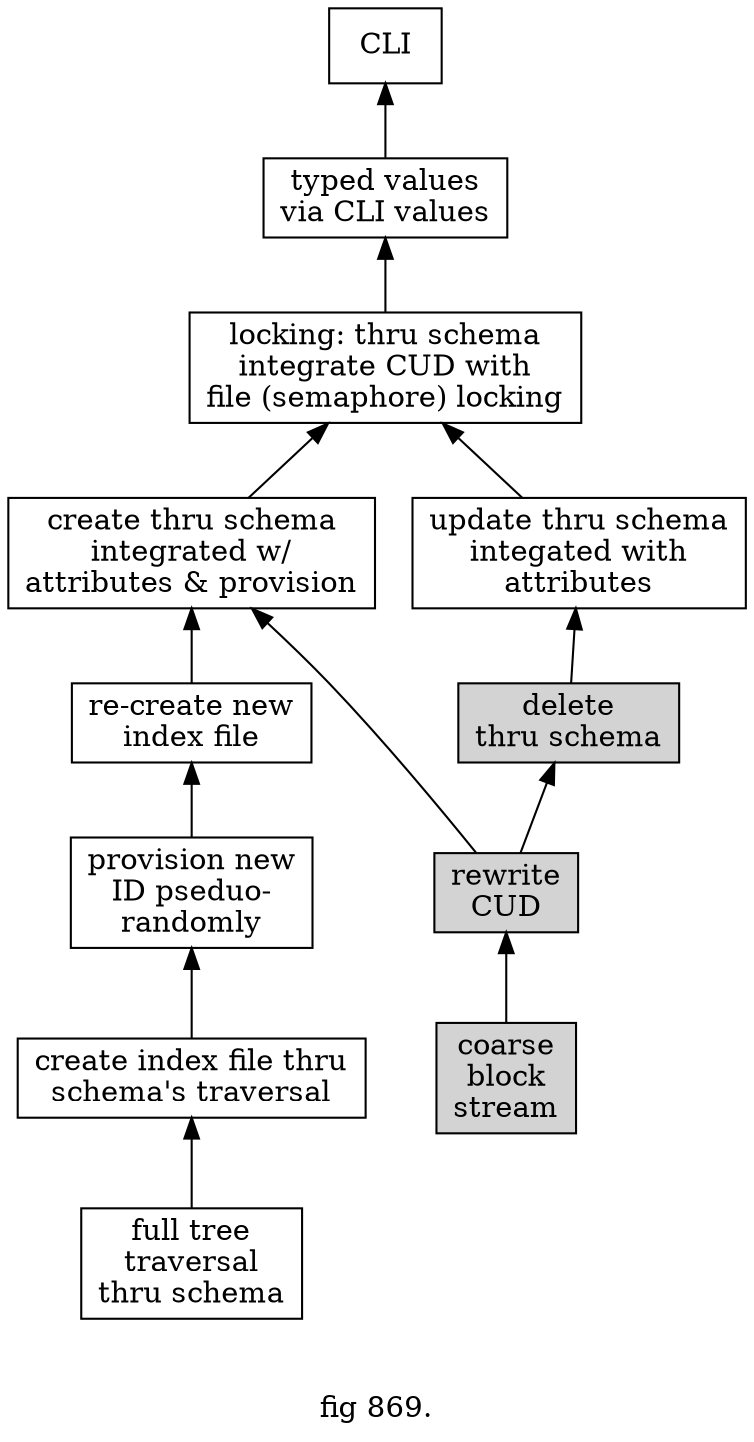 digraph g {
rankdir=BT
node[shape=rect]

944[label="CLI"]
844->944


844[label="typed values\nvia CLI values"]
389->844


389[label="locking: thru schema\nintegrate CUD with\nfile (semaphore) locking"]
633->389
187->389


633[label="create thru schema\nintegrated w/\nattributes & provision"]
500->633
167->633
500[label="re-create new\nindex file"]
480->500
480[label="provision new\nID pseduo-\nrandomly"]
722->480
722[label="create index file thru\nschema's traversal"]
460->722
460[label="full tree\ntraversal\nthru schema"]


187[label="update thru schema\nintegated with\nattributes"]
833->187


833[label="delete\nthru schema" style=filled]
167->833


167[label="rewrite\nCUD" style=filled]
056->167
056[label="coarse\nblock\nstream" style=filled]


label="

fig 869."
}
/*
#born.
*/
